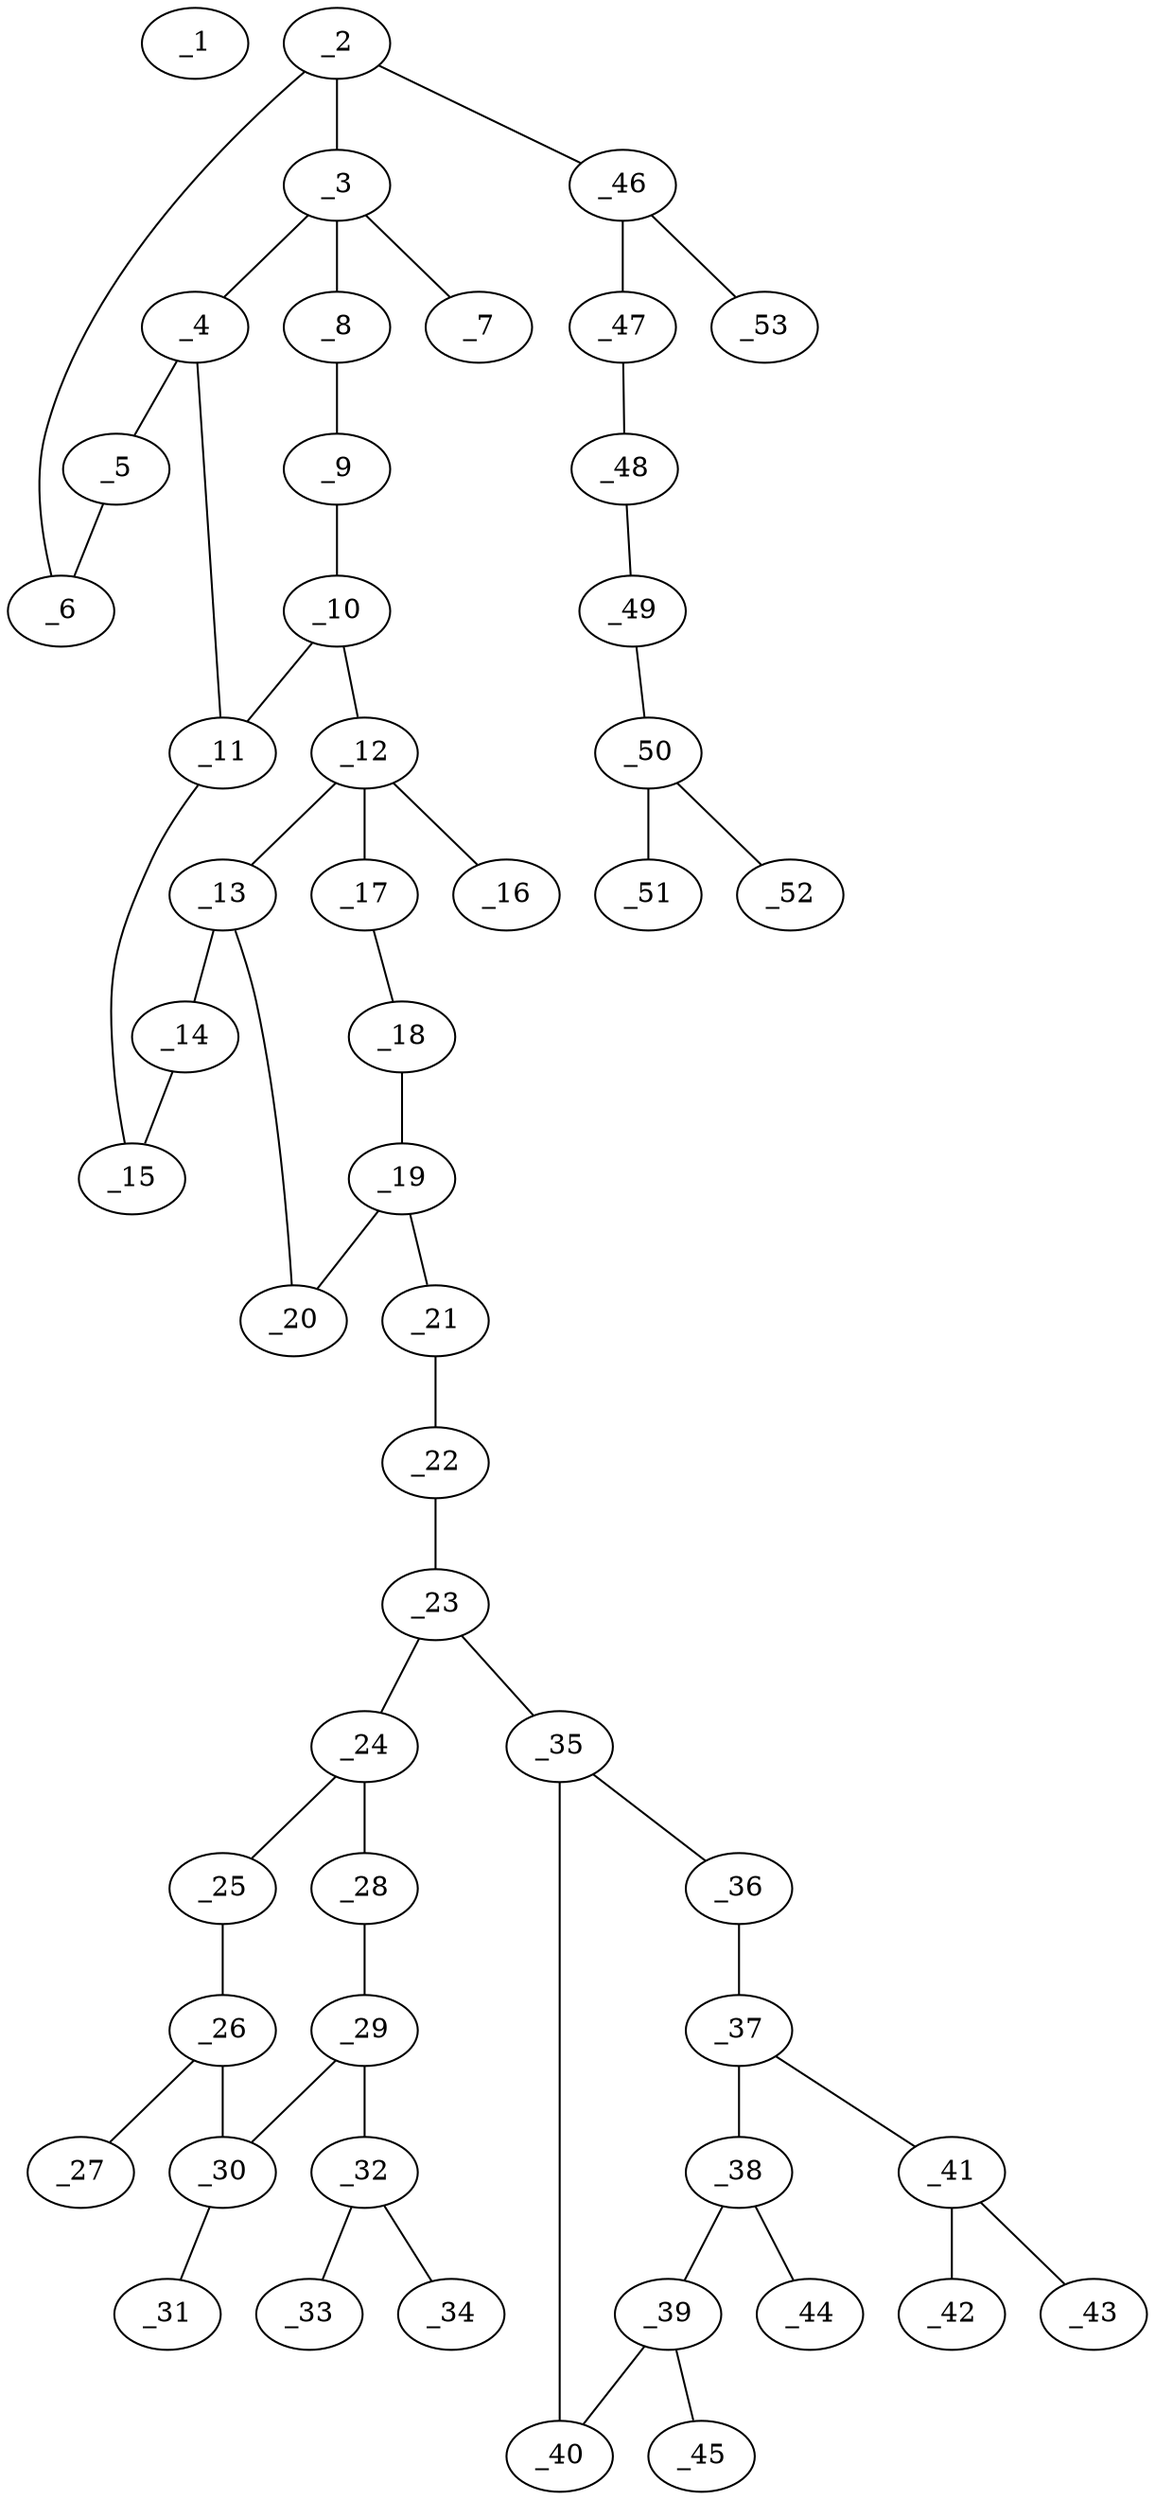 graph molid654265 {
	_1	 [charge=0,
		chem=4,
		symbol="N  ",
		x=2,
		y=0];
	_2	 [charge=0,
		chem=1,
		symbol="C  ",
		x="15.3434",
		y="1.6484"];
	_3	 [charge=0,
		chem=1,
		symbol="C  ",
		x="14.3923",
		y="1.3394"];
	_2 -- _3	 [valence=1];
	_6	 [charge=0,
		chem=1,
		symbol="C  ",
		x="15.9311",
		y="0.8394"];
	_2 -- _6	 [valence=1];
	_46	 [charge=0,
		chem=1,
		symbol="C  ",
		x="15.6524",
		y="2.5995"];
	_2 -- _46	 [valence=1];
	_4	 [charge=0,
		chem=1,
		symbol="C  ",
		x="14.3923",
		y="0.3394"];
	_3 -- _4	 [valence=1];
	_7	 [charge=0,
		chem=1,
		symbol="C  ",
		x="14.3923",
		y="2.3394"];
	_3 -- _7	 [valence=1];
	_8	 [charge=0,
		chem=1,
		symbol="C  ",
		x="13.5263",
		y="1.8394"];
	_3 -- _8	 [valence=1];
	_5	 [charge=0,
		chem=1,
		symbol="C  ",
		x="15.3434",
		y="0.0304"];
	_4 -- _5	 [valence=1];
	_11	 [charge=0,
		chem=1,
		symbol="C  ",
		x="13.5263",
		y="-0.1606"];
	_4 -- _11	 [valence=1];
	_5 -- _6	 [valence=1];
	_9	 [charge=0,
		chem=1,
		symbol="C  ",
		x="12.6603",
		y="1.3394"];
	_8 -- _9	 [valence=1];
	_10	 [charge=0,
		chem=1,
		symbol="C  ",
		x="12.6603",
		y="0.3394"];
	_9 -- _10	 [valence=1];
	_10 -- _11	 [valence=1];
	_12	 [charge=0,
		chem=1,
		symbol="C  ",
		x="11.7942",
		y="-0.1606"];
	_10 -- _12	 [valence=1];
	_15	 [charge=0,
		chem=1,
		symbol="C  ",
		x="13.5263",
		y="-1.1606"];
	_11 -- _15	 [valence=1];
	_13	 [charge=0,
		chem=1,
		symbol="C  ",
		x="11.7942",
		y="-1.1606"];
	_12 -- _13	 [valence=1];
	_16	 [charge=0,
		chem=1,
		symbol="C  ",
		x="11.7942",
		y="0.8394"];
	_12 -- _16	 [valence=1];
	_17	 [charge=0,
		chem=1,
		symbol="C  ",
		x="10.9282",
		y="0.3394"];
	_12 -- _17	 [valence=1];
	_14	 [charge=0,
		chem=1,
		symbol="C  ",
		x="12.6603",
		y="-1.6606"];
	_13 -- _14	 [valence=1];
	_20	 [charge=0,
		chem=1,
		symbol="C  ",
		x="10.9282",
		y="-1.6606"];
	_13 -- _20	 [valence=1];
	_14 -- _15	 [valence=1];
	_18	 [charge=0,
		chem=1,
		symbol="C  ",
		x="10.0622",
		y="-0.1606"];
	_17 -- _18	 [valence=1];
	_19	 [charge=0,
		chem=1,
		symbol="C  ",
		x="10.0622",
		y="-1.1606"];
	_18 -- _19	 [valence=1];
	_19 -- _20	 [valence=1];
	_21	 [charge=0,
		chem=1,
		symbol="C  ",
		x="9.1962",
		y="-1.6606"];
	_19 -- _21	 [valence=1];
	_22	 [charge=0,
		chem=1,
		symbol="C  ",
		x="8.3301",
		y="-1.1606"];
	_21 -- _22	 [valence=1];
	_23	 [charge=0,
		chem=1,
		symbol="C  ",
		x="7.4641",
		y="-1.6606"];
	_22 -- _23	 [valence=2];
	_24	 [charge=0,
		chem=1,
		symbol="C  ",
		x="6.5981",
		y="-1.1606"];
	_23 -- _24	 [valence=1];
	_35	 [charge=0,
		chem=1,
		symbol="C  ",
		x="7.4641",
		y="-2.6606"];
	_23 -- _35	 [valence=1];
	_25	 [charge=0,
		chem=1,
		symbol="C  ",
		x="5.7321",
		y="-1.6606"];
	_24 -- _25	 [valence=1];
	_28	 [charge=0,
		chem=1,
		symbol="C  ",
		x="6.5981",
		y="-0.1606"];
	_24 -- _28	 [valence=2];
	_26	 [charge=0,
		chem=1,
		symbol="C  ",
		x="4.866",
		y="-1.1606"];
	_25 -- _26	 [valence=2];
	_27	 [charge=0,
		chem=7,
		symbol="Cl ",
		x=4,
		y="-1.6606"];
	_26 -- _27	 [valence=1];
	_30	 [charge=0,
		chem=1,
		symbol="C  ",
		x="4.866",
		y="-0.1606"];
	_26 -- _30	 [valence=1];
	_29	 [charge=0,
		chem=1,
		symbol="C  ",
		x="5.7321",
		y="0.3394"];
	_28 -- _29	 [valence=1];
	_29 -- _30	 [valence=2];
	_32	 [charge=0,
		chem=1,
		symbol="C  ",
		x="5.732",
		y="1.3394"];
	_29 -- _32	 [valence=1];
	_31	 [charge=0,
		chem=2,
		symbol="O  ",
		x=4,
		y="0.3394"];
	_30 -- _31	 [valence=1];
	_33	 [charge=0,
		chem=2,
		symbol="O  ",
		x="4.866",
		y="1.8394"];
	_32 -- _33	 [valence=2];
	_34	 [charge=0,
		chem=2,
		symbol="O  ",
		x="6.5981",
		y="1.8394"];
	_32 -- _34	 [valence=1];
	_36	 [charge=0,
		chem=1,
		symbol="C  ",
		x="8.3301",
		y="-3.1606"];
	_35 -- _36	 [valence=1];
	_40	 [charge=0,
		chem=1,
		symbol="C  ",
		x="6.5981",
		y="-3.1606"];
	_35 -- _40	 [valence=2];
	_37	 [charge=0,
		chem=1,
		symbol="C  ",
		x="8.3301",
		y="-4.1606"];
	_36 -- _37	 [valence=2];
	_38	 [charge=0,
		chem=1,
		symbol="C  ",
		x="7.4641",
		y="-4.6606"];
	_37 -- _38	 [valence=1];
	_41	 [charge=0,
		chem=1,
		symbol="C  ",
		x="9.1962",
		y="-4.6606"];
	_37 -- _41	 [valence=1];
	_39	 [charge=0,
		chem=1,
		symbol="C  ",
		x="6.5981",
		y="-4.1606"];
	_38 -- _39	 [valence=2];
	_44	 [charge=0,
		chem=2,
		symbol="O  ",
		x="7.4641",
		y="-5.6606"];
	_38 -- _44	 [valence=1];
	_39 -- _40	 [valence=1];
	_45	 [charge=0,
		chem=7,
		symbol="Cl ",
		x="5.7321",
		y="-4.6606"];
	_39 -- _45	 [valence=1];
	_42	 [charge=0,
		chem=2,
		symbol="O  ",
		x="9.1962",
		y="-5.6606"];
	_41 -- _42	 [valence=2];
	_43	 [charge=0,
		chem=2,
		symbol="O  ",
		x="10.0622",
		y="-4.1606"];
	_41 -- _43	 [valence=1];
	_47	 [charge=0,
		chem=1,
		symbol="C  ",
		x="16.6305",
		y="2.8074"];
	_46 -- _47	 [valence=1];
	_53	 [charge=0,
		chem=1,
		symbol="C  ",
		x="14.9832",
		y="3.3426"];
	_46 -- _53	 [valence=1];
	_48	 [charge=0,
		chem=1,
		symbol="C  ",
		x="16.9395",
		y="3.7585"];
	_47 -- _48	 [valence=1];
	_49	 [charge=0,
		chem=1,
		symbol="C  ",
		x="17.9177",
		y="3.9664"];
	_48 -- _49	 [valence=1];
	_50	 [charge=0,
		chem=1,
		symbol="C  ",
		x="18.2267",
		y="4.9175"];
	_49 -- _50	 [valence=1];
	_51	 [charge=0,
		chem=1,
		symbol="C  ",
		x="19.2048",
		y="5.1254"];
	_50 -- _51	 [valence=1];
	_52	 [charge=0,
		chem=1,
		symbol="C  ",
		x="17.5576",
		y="5.6606"];
	_50 -- _52	 [valence=1];
}
